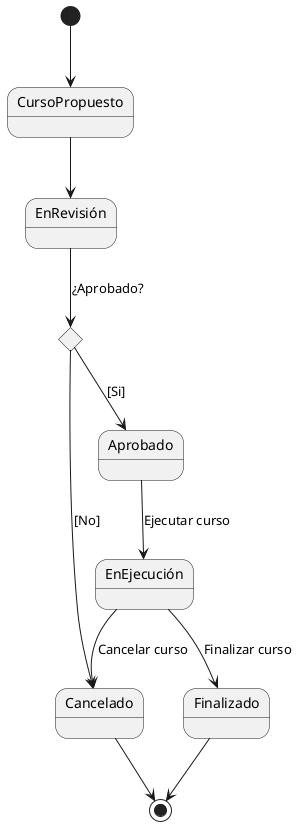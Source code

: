 @startuml
'Si se aprueba el curso

[*] --> CursoPropuesto
CursoPropuesto --> EnRevisión
state c <<choice>>
EnRevisión --> c : ¿Aprobado? 
c --> Cancelado : [No] 
c --> Aprobado : [Si]
Aprobado --> EnEjecución: Ejecutar curso
EnEjecución --> Finalizado : Finalizar curso
EnEjecución --> Cancelado : Cancelar curso
Finalizado --> [*]
Cancelado --> [*]
@enduml